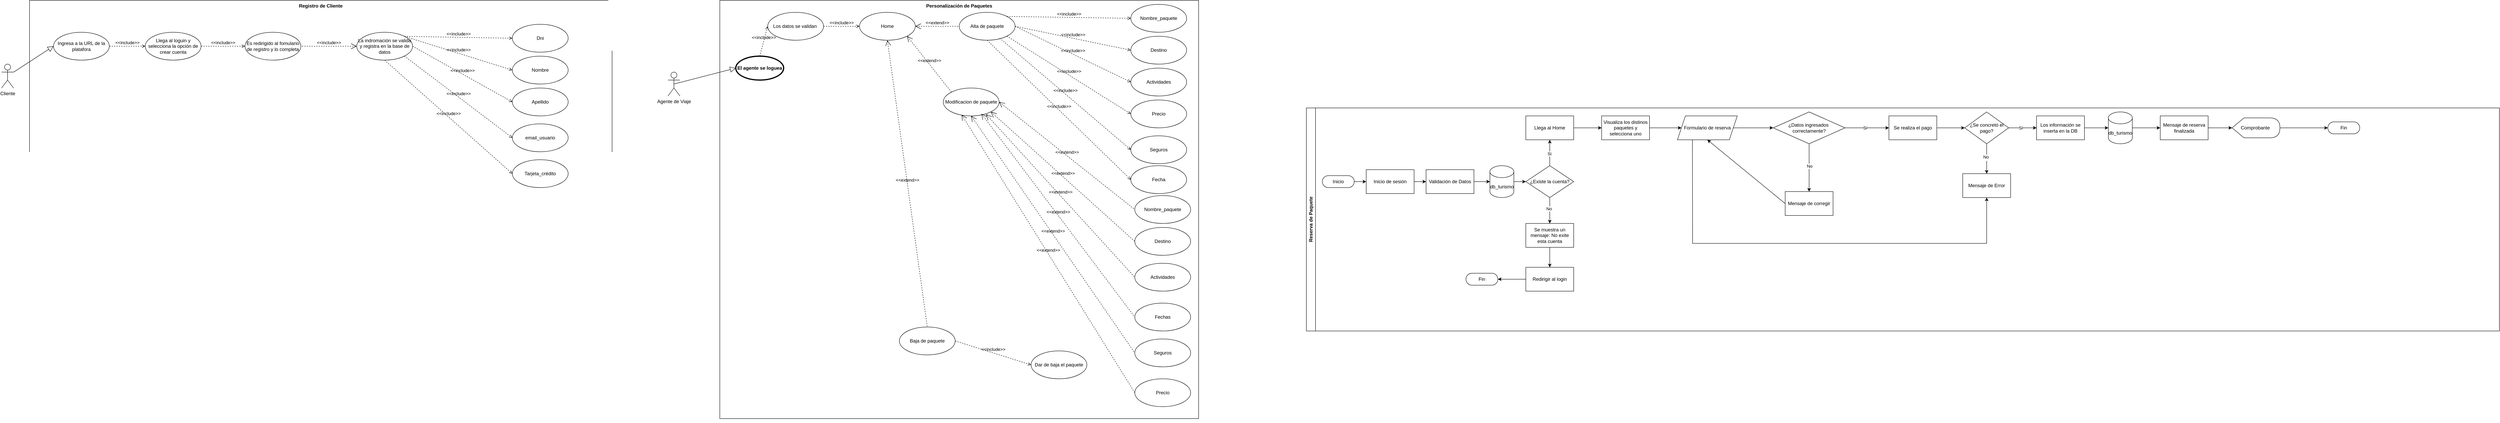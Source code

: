 <mxfile version="26.2.2">
  <diagram name="Página-1" id="WkjWjSKJbtbb4Ps5XNvg">
    <mxGraphModel dx="4812" dy="868" grid="1" gridSize="10" guides="1" tooltips="1" connect="1" arrows="0" fold="1" page="1" pageScale="1" pageWidth="1200" pageHeight="1600" math="0" shadow="0">
      <root>
        <mxCell id="0" />
        <mxCell id="1" parent="0" />
        <mxCell id="84SBldf3L0Nq73aFuurJ-61" value="" style="group;movable=1;resizable=1;rotatable=1;deletable=1;editable=1;locked=0;connectable=1;" parent="1" vertex="1" connectable="0">
          <mxGeometry x="-3590" y="20" width="1530" height="1060" as="geometry" />
        </mxCell>
        <mxCell id="84SBldf3L0Nq73aFuurJ-1" value="Cliente" style="shape=umlActor;html=1;verticalLabelPosition=bottom;verticalAlign=top;align=center;" parent="84SBldf3L0Nq73aFuurJ-61" vertex="1">
          <mxGeometry y="160" width="30" height="60" as="geometry" />
        </mxCell>
        <mxCell id="84SBldf3L0Nq73aFuurJ-6" value="Registro de Cliente" style="shape=rect;html=1;verticalAlign=top;fontStyle=1;whiteSpace=wrap;align=center;movable=0;resizable=0;rotatable=0;deletable=0;editable=0;locked=1;connectable=0;" parent="84SBldf3L0Nq73aFuurJ-61" vertex="1">
          <mxGeometry x="70" width="1460" height="650" as="geometry" />
        </mxCell>
        <mxCell id="84SBldf3L0Nq73aFuurJ-8" value="" style="edgeStyle=none;html=1;endArrow=block;endFill=0;endSize=12;verticalAlign=bottom;rounded=0;entryX=0;entryY=0.5;entryDx=0;entryDy=0;" parent="84SBldf3L0Nq73aFuurJ-61" source="84SBldf3L0Nq73aFuurJ-1" target="84SBldf3L0Nq73aFuurJ-10" edge="1">
          <mxGeometry width="160" relative="1" as="geometry">
            <mxPoint x="310" y="300" as="sourcePoint" />
            <mxPoint x="320.0" y="160" as="targetPoint" />
          </mxGeometry>
        </mxCell>
        <mxCell id="84SBldf3L0Nq73aFuurJ-9" value="Llega al loguin y selecciona la opción de crear cuenta" style="ellipse;whiteSpace=wrap;html=1;" parent="84SBldf3L0Nq73aFuurJ-61" vertex="1">
          <mxGeometry x="360" y="80" width="140" height="70" as="geometry" />
        </mxCell>
        <mxCell id="84SBldf3L0Nq73aFuurJ-10" value="Ingresa a la URL de la platafora" style="ellipse;whiteSpace=wrap;html=1;" parent="84SBldf3L0Nq73aFuurJ-61" vertex="1">
          <mxGeometry x="130" y="80" width="140" height="70" as="geometry" />
        </mxCell>
        <mxCell id="84SBldf3L0Nq73aFuurJ-11" value="&amp;lt;&amp;lt;include&amp;gt;&amp;gt;" style="edgeStyle=none;html=1;endArrow=open;verticalAlign=bottom;dashed=1;labelBackgroundColor=none;rounded=0;exitX=1;exitY=0.5;exitDx=0;exitDy=0;entryX=0;entryY=0.5;entryDx=0;entryDy=0;" parent="84SBldf3L0Nq73aFuurJ-61" source="84SBldf3L0Nq73aFuurJ-10" target="84SBldf3L0Nq73aFuurJ-9" edge="1">
          <mxGeometry width="160" relative="1" as="geometry">
            <mxPoint x="440" y="420" as="sourcePoint" />
            <mxPoint x="590" y="150" as="targetPoint" />
          </mxGeometry>
        </mxCell>
        <mxCell id="84SBldf3L0Nq73aFuurJ-12" value="Es redirigido al fomulario de registro y lo completa" style="ellipse;whiteSpace=wrap;html=1;" parent="84SBldf3L0Nq73aFuurJ-61" vertex="1">
          <mxGeometry x="610" y="80" width="140" height="70" as="geometry" />
        </mxCell>
        <mxCell id="84SBldf3L0Nq73aFuurJ-13" value="&amp;lt;&amp;lt;include&amp;gt;&amp;gt;" style="edgeStyle=none;html=1;endArrow=open;verticalAlign=bottom;dashed=1;labelBackgroundColor=none;rounded=0;exitX=1;exitY=0.5;exitDx=0;exitDy=0;entryX=0;entryY=0.5;entryDx=0;entryDy=0;" parent="84SBldf3L0Nq73aFuurJ-61" source="84SBldf3L0Nq73aFuurJ-9" target="84SBldf3L0Nq73aFuurJ-12" edge="1">
          <mxGeometry width="160" relative="1" as="geometry">
            <mxPoint x="440" y="420" as="sourcePoint" />
            <mxPoint x="600" y="420" as="targetPoint" />
          </mxGeometry>
        </mxCell>
        <mxCell id="84SBldf3L0Nq73aFuurJ-14" value="La indromación se valida y registra en la base de datos" style="ellipse;whiteSpace=wrap;html=1;" parent="84SBldf3L0Nq73aFuurJ-61" vertex="1">
          <mxGeometry x="890" y="80" width="140" height="70" as="geometry" />
        </mxCell>
        <mxCell id="84SBldf3L0Nq73aFuurJ-17" value="&amp;lt;&amp;lt;include&amp;gt;&amp;gt;" style="edgeStyle=none;html=1;startArrow=open;endArrow=none;startSize=12;verticalAlign=bottom;dashed=1;labelBackgroundColor=none;rounded=0;exitX=0;exitY=0.5;exitDx=0;exitDy=0;entryX=1;entryY=0.5;entryDx=0;entryDy=0;" parent="84SBldf3L0Nq73aFuurJ-61" source="84SBldf3L0Nq73aFuurJ-14" target="84SBldf3L0Nq73aFuurJ-12" edge="1">
          <mxGeometry width="160" relative="1" as="geometry">
            <mxPoint x="440" y="420" as="sourcePoint" />
            <mxPoint x="600" y="420" as="targetPoint" />
          </mxGeometry>
        </mxCell>
        <mxCell id="84SBldf3L0Nq73aFuurJ-20" value="Nombre" style="ellipse;whiteSpace=wrap;html=1;" parent="84SBldf3L0Nq73aFuurJ-61" vertex="1">
          <mxGeometry x="1280" y="140" width="140" height="70" as="geometry" />
        </mxCell>
        <mxCell id="84SBldf3L0Nq73aFuurJ-21" value="Apellido" style="ellipse;whiteSpace=wrap;html=1;" parent="84SBldf3L0Nq73aFuurJ-61" vertex="1">
          <mxGeometry x="1280" y="220" width="140" height="70" as="geometry" />
        </mxCell>
        <mxCell id="84SBldf3L0Nq73aFuurJ-22" value="&amp;lt;&amp;lt;include&amp;gt;&amp;gt;" style="edgeStyle=none;html=1;endArrow=open;verticalAlign=bottom;dashed=1;labelBackgroundColor=none;rounded=0;exitX=1;exitY=0;exitDx=0;exitDy=0;entryX=0;entryY=0.5;entryDx=0;entryDy=0;" parent="84SBldf3L0Nq73aFuurJ-61" source="84SBldf3L0Nq73aFuurJ-14" target="84SBldf3L0Nq73aFuurJ-20" edge="1">
          <mxGeometry width="160" relative="1" as="geometry">
            <mxPoint x="670" y="340" as="sourcePoint" />
            <mxPoint x="830" y="340" as="targetPoint" />
          </mxGeometry>
        </mxCell>
        <mxCell id="84SBldf3L0Nq73aFuurJ-23" value="&amp;lt;&amp;lt;include&amp;gt;&amp;gt;" style="edgeStyle=none;html=1;endArrow=open;verticalAlign=bottom;dashed=1;labelBackgroundColor=none;rounded=0;exitX=1;exitY=0.5;exitDx=0;exitDy=0;entryX=0;entryY=0.5;entryDx=0;entryDy=0;" parent="84SBldf3L0Nq73aFuurJ-61" source="84SBldf3L0Nq73aFuurJ-14" target="84SBldf3L0Nq73aFuurJ-21" edge="1">
          <mxGeometry width="160" relative="1" as="geometry">
            <mxPoint x="870" y="180" as="sourcePoint" />
            <mxPoint x="1000" y="160" as="targetPoint" />
          </mxGeometry>
        </mxCell>
        <mxCell id="84SBldf3L0Nq73aFuurJ-24" value="email_usuario" style="ellipse;whiteSpace=wrap;html=1;" parent="84SBldf3L0Nq73aFuurJ-61" vertex="1">
          <mxGeometry x="1280" y="310" width="140" height="70" as="geometry" />
        </mxCell>
        <mxCell id="84SBldf3L0Nq73aFuurJ-25" value="Tarjeta_crédito" style="ellipse;whiteSpace=wrap;html=1;" parent="84SBldf3L0Nq73aFuurJ-61" vertex="1">
          <mxGeometry x="1280" y="400" width="140" height="70" as="geometry" />
        </mxCell>
        <mxCell id="84SBldf3L0Nq73aFuurJ-27" value="&amp;lt;&amp;lt;include&amp;gt;&amp;gt;" style="edgeStyle=none;html=1;endArrow=open;verticalAlign=bottom;dashed=1;labelBackgroundColor=none;rounded=0;exitX=1;exitY=1;exitDx=0;exitDy=0;entryX=0;entryY=0.5;entryDx=0;entryDy=0;" parent="84SBldf3L0Nq73aFuurJ-61" source="84SBldf3L0Nq73aFuurJ-14" target="84SBldf3L0Nq73aFuurJ-24" edge="1">
          <mxGeometry width="160" relative="1" as="geometry">
            <mxPoint x="790" y="250" as="sourcePoint" />
            <mxPoint x="950" y="250" as="targetPoint" />
          </mxGeometry>
        </mxCell>
        <mxCell id="84SBldf3L0Nq73aFuurJ-28" value="&amp;lt;&amp;lt;include&amp;gt;&amp;gt;" style="edgeStyle=none;html=1;endArrow=open;verticalAlign=bottom;dashed=1;labelBackgroundColor=none;rounded=0;exitX=0.5;exitY=1;exitDx=0;exitDy=0;entryX=0;entryY=0.5;entryDx=0;entryDy=0;" parent="84SBldf3L0Nq73aFuurJ-61" source="84SBldf3L0Nq73aFuurJ-14" target="84SBldf3L0Nq73aFuurJ-25" edge="1">
          <mxGeometry width="160" relative="1" as="geometry">
            <mxPoint x="810" y="340" as="sourcePoint" />
            <mxPoint x="970" y="340" as="targetPoint" />
          </mxGeometry>
        </mxCell>
        <mxCell id="6RWRck2BpLGNlGxX22dL-2" value="Dni" style="ellipse;whiteSpace=wrap;html=1;" parent="84SBldf3L0Nq73aFuurJ-61" vertex="1">
          <mxGeometry x="1280" y="60" width="140" height="70" as="geometry" />
        </mxCell>
        <mxCell id="6RWRck2BpLGNlGxX22dL-3" value="&amp;lt;&amp;lt;include&amp;gt;&amp;gt;" style="edgeStyle=none;html=1;endArrow=open;verticalAlign=bottom;dashed=1;labelBackgroundColor=none;rounded=0;exitX=1;exitY=0;exitDx=0;exitDy=0;entryX=0;entryY=0.5;entryDx=0;entryDy=0;" parent="84SBldf3L0Nq73aFuurJ-61" source="84SBldf3L0Nq73aFuurJ-14" target="6RWRck2BpLGNlGxX22dL-2" edge="1">
          <mxGeometry width="160" relative="1" as="geometry">
            <mxPoint x="970" y="290" as="sourcePoint" />
            <mxPoint x="960" y="570" as="targetPoint" />
          </mxGeometry>
        </mxCell>
        <mxCell id="84SBldf3L0Nq73aFuurJ-62" value="Personalización de Paquetes" style="shape=rect;html=1;verticalAlign=top;fontStyle=1;whiteSpace=wrap;align=center;movable=1;resizable=1;rotatable=1;deletable=1;editable=1;locked=0;connectable=1;" parent="1" vertex="1">
          <mxGeometry x="-1790" y="20" width="1200" height="1050" as="geometry" />
        </mxCell>
        <mxCell id="84SBldf3L0Nq73aFuurJ-63" value="Agente de Viaje" style="shape=umlActor;html=1;verticalLabelPosition=bottom;verticalAlign=top;align=center;" parent="1" vertex="1">
          <mxGeometry x="-1920" y="200" width="30" height="60" as="geometry" />
        </mxCell>
        <mxCell id="84SBldf3L0Nq73aFuurJ-64" value="El agente se loguea" style="shape=ellipse;html=1;strokeWidth=3;fontStyle=1;whiteSpace=wrap;align=center;perimeter=ellipsePerimeter;" parent="1" vertex="1">
          <mxGeometry x="-1750" y="160" width="120" height="60" as="geometry" />
        </mxCell>
        <mxCell id="84SBldf3L0Nq73aFuurJ-65" value="Los datos se validan&amp;nbsp;" style="ellipse;whiteSpace=wrap;html=1;" parent="1" vertex="1">
          <mxGeometry x="-1670" y="50" width="140" height="70" as="geometry" />
        </mxCell>
        <mxCell id="84SBldf3L0Nq73aFuurJ-66" value="Home" style="ellipse;whiteSpace=wrap;html=1;" parent="1" vertex="1">
          <mxGeometry x="-1440" y="50" width="140" height="70" as="geometry" />
        </mxCell>
        <mxCell id="TAr6ZtxgcT_4hIJlz5Ly-2" value="" style="edgeStyle=none;html=1;endArrow=block;endFill=0;endSize=12;verticalAlign=bottom;rounded=0;exitX=0.5;exitY=0.5;exitDx=0;exitDy=0;exitPerimeter=0;entryX=0;entryY=0.5;entryDx=0;entryDy=0;" parent="1" source="84SBldf3L0Nq73aFuurJ-63" target="84SBldf3L0Nq73aFuurJ-64" edge="1">
          <mxGeometry width="160" relative="1" as="geometry">
            <mxPoint x="-1830" y="250" as="sourcePoint" />
            <mxPoint x="-1850" y="170" as="targetPoint" />
          </mxGeometry>
        </mxCell>
        <mxCell id="TAr6ZtxgcT_4hIJlz5Ly-3" value="&amp;lt;&amp;lt;include&amp;gt;&amp;gt;" style="html=1;verticalAlign=bottom;labelBackgroundColor=none;endArrow=open;endFill=0;dashed=1;rounded=0;exitX=0.5;exitY=0;exitDx=0;exitDy=0;entryX=0;entryY=0.5;entryDx=0;entryDy=0;" parent="1" source="84SBldf3L0Nq73aFuurJ-64" target="84SBldf3L0Nq73aFuurJ-65" edge="1">
          <mxGeometry width="160" relative="1" as="geometry">
            <mxPoint x="-1430" y="380" as="sourcePoint" />
            <mxPoint x="-1270" y="380" as="targetPoint" />
          </mxGeometry>
        </mxCell>
        <mxCell id="TAr6ZtxgcT_4hIJlz5Ly-4" value="&amp;lt;&amp;lt;include&amp;gt;&amp;gt;" style="html=1;verticalAlign=bottom;labelBackgroundColor=none;endArrow=open;endFill=0;dashed=1;rounded=0;exitX=1;exitY=0.5;exitDx=0;exitDy=0;entryX=0;entryY=0.5;entryDx=0;entryDy=0;" parent="1" source="84SBldf3L0Nq73aFuurJ-65" target="84SBldf3L0Nq73aFuurJ-66" edge="1">
          <mxGeometry width="160" relative="1" as="geometry">
            <mxPoint x="-1530" y="400" as="sourcePoint" />
            <mxPoint x="-1370" y="400" as="targetPoint" />
          </mxGeometry>
        </mxCell>
        <mxCell id="6RWRck2BpLGNlGxX22dL-17" value="Alta de paquete" style="ellipse;whiteSpace=wrap;html=1;" parent="1" vertex="1">
          <mxGeometry x="-1190" y="50" width="140" height="70" as="geometry" />
        </mxCell>
        <mxCell id="6RWRck2BpLGNlGxX22dL-18" value="Baja de paquete" style="ellipse;whiteSpace=wrap;html=1;" parent="1" vertex="1">
          <mxGeometry x="-1340" y="840" width="140" height="70" as="geometry" />
        </mxCell>
        <mxCell id="6RWRck2BpLGNlGxX22dL-19" value="Modificacion de paquete" style="ellipse;whiteSpace=wrap;html=1;" parent="1" vertex="1">
          <mxGeometry x="-1230" y="240" width="140" height="70" as="geometry" />
        </mxCell>
        <mxCell id="6RWRck2BpLGNlGxX22dL-20" value="&amp;lt;&amp;lt;extend&amp;gt;&amp;gt;" style="edgeStyle=none;html=1;startArrow=open;endArrow=none;startSize=12;verticalAlign=bottom;dashed=1;labelBackgroundColor=none;rounded=0;exitX=1;exitY=0.5;exitDx=0;exitDy=0;entryX=0;entryY=0.5;entryDx=0;entryDy=0;" parent="1" source="84SBldf3L0Nq73aFuurJ-66" target="6RWRck2BpLGNlGxX22dL-17" edge="1">
          <mxGeometry width="160" relative="1" as="geometry">
            <mxPoint x="-1400" y="545" as="sourcePoint" />
            <mxPoint x="-1320" y="460" as="targetPoint" />
          </mxGeometry>
        </mxCell>
        <mxCell id="6RWRck2BpLGNlGxX22dL-21" value="&amp;lt;&amp;lt;extend&amp;gt;&amp;gt;" style="edgeStyle=none;html=1;startArrow=open;endArrow=none;startSize=12;verticalAlign=bottom;dashed=1;labelBackgroundColor=none;rounded=0;entryX=0.5;entryY=0;entryDx=0;entryDy=0;exitX=0.5;exitY=1;exitDx=0;exitDy=0;" parent="1" source="84SBldf3L0Nq73aFuurJ-66" target="6RWRck2BpLGNlGxX22dL-18" edge="1">
          <mxGeometry width="160" relative="1" as="geometry">
            <mxPoint x="-1470" y="580" as="sourcePoint" />
            <mxPoint x="-1400" y="880" as="targetPoint" />
          </mxGeometry>
        </mxCell>
        <mxCell id="6RWRck2BpLGNlGxX22dL-22" value="Nombre_paquete" style="ellipse;whiteSpace=wrap;html=1;" parent="1" vertex="1">
          <mxGeometry x="-760" y="30" width="140" height="70" as="geometry" />
        </mxCell>
        <mxCell id="6RWRck2BpLGNlGxX22dL-23" value="Destino" style="ellipse;whiteSpace=wrap;html=1;" parent="1" vertex="1">
          <mxGeometry x="-760" y="110" width="140" height="70" as="geometry" />
        </mxCell>
        <mxCell id="6RWRck2BpLGNlGxX22dL-24" value="&amp;lt;&amp;lt;include&amp;gt;&amp;gt;" style="edgeStyle=none;html=1;endArrow=open;verticalAlign=bottom;dashed=1;labelBackgroundColor=none;rounded=0;exitX=1;exitY=0;exitDx=0;exitDy=0;entryX=0;entryY=0.5;entryDx=0;entryDy=0;" parent="1" source="6RWRck2BpLGNlGxX22dL-17" target="6RWRck2BpLGNlGxX22dL-22" edge="1">
          <mxGeometry width="160" relative="1" as="geometry">
            <mxPoint x="-1370" y="770" as="sourcePoint" />
            <mxPoint x="-1210" y="770" as="targetPoint" />
          </mxGeometry>
        </mxCell>
        <mxCell id="6RWRck2BpLGNlGxX22dL-25" value="&amp;lt;&amp;lt;include&amp;gt;&amp;gt;" style="edgeStyle=none;html=1;endArrow=open;verticalAlign=bottom;dashed=1;labelBackgroundColor=none;rounded=0;exitX=1;exitY=0.5;exitDx=0;exitDy=0;entryX=0;entryY=0.5;entryDx=0;entryDy=0;" parent="1" source="6RWRck2BpLGNlGxX22dL-17" target="6RWRck2BpLGNlGxX22dL-23" edge="1">
          <mxGeometry width="160" relative="1" as="geometry">
            <mxPoint x="-1170" y="610" as="sourcePoint" />
            <mxPoint x="-1040" y="590" as="targetPoint" />
          </mxGeometry>
        </mxCell>
        <mxCell id="6RWRck2BpLGNlGxX22dL-26" value="Actividades" style="ellipse;whiteSpace=wrap;html=1;" parent="1" vertex="1">
          <mxGeometry x="-760" y="190" width="140" height="70" as="geometry" />
        </mxCell>
        <mxCell id="6RWRck2BpLGNlGxX22dL-27" value="Seguros" style="ellipse;whiteSpace=wrap;html=1;" parent="1" vertex="1">
          <mxGeometry x="-760" y="360" width="140" height="70" as="geometry" />
        </mxCell>
        <mxCell id="6RWRck2BpLGNlGxX22dL-28" value="&amp;lt;&amp;lt;include&amp;gt;&amp;gt;" style="edgeStyle=none;html=1;endArrow=open;verticalAlign=bottom;dashed=1;labelBackgroundColor=none;rounded=0;entryX=0;entryY=0.5;entryDx=0;entryDy=0;exitX=1;exitY=0.5;exitDx=0;exitDy=0;" parent="1" source="6RWRck2BpLGNlGxX22dL-17" target="6RWRck2BpLGNlGxX22dL-26" edge="1">
          <mxGeometry width="160" relative="1" as="geometry">
            <mxPoint x="-1170" y="560" as="sourcePoint" />
            <mxPoint x="-1090" y="680" as="targetPoint" />
          </mxGeometry>
        </mxCell>
        <mxCell id="6RWRck2BpLGNlGxX22dL-29" value="&amp;lt;&amp;lt;include&amp;gt;&amp;gt;" style="edgeStyle=none;html=1;endArrow=open;verticalAlign=bottom;dashed=1;labelBackgroundColor=none;rounded=0;exitX=0.724;exitY=0.924;exitDx=0;exitDy=0;entryX=0;entryY=0.5;entryDx=0;entryDy=0;exitPerimeter=0;" parent="1" source="6RWRck2BpLGNlGxX22dL-17" target="6RWRck2BpLGNlGxX22dL-27" edge="1">
          <mxGeometry width="160" relative="1" as="geometry">
            <mxPoint x="-1230" y="770" as="sourcePoint" />
            <mxPoint x="-1070" y="770" as="targetPoint" />
          </mxGeometry>
        </mxCell>
        <mxCell id="6RWRck2BpLGNlGxX22dL-30" value="Nombre_paquete" style="ellipse;whiteSpace=wrap;html=1;" parent="1" vertex="1">
          <mxGeometry x="-750" y="510" width="140" height="70" as="geometry" />
        </mxCell>
        <mxCell id="6RWRck2BpLGNlGxX22dL-31" value="Destino" style="ellipse;whiteSpace=wrap;html=1;" parent="1" vertex="1">
          <mxGeometry x="-750" y="590" width="140" height="70" as="geometry" />
        </mxCell>
        <mxCell id="6RWRck2BpLGNlGxX22dL-32" value="Actividades" style="ellipse;whiteSpace=wrap;html=1;" parent="1" vertex="1">
          <mxGeometry x="-750" y="680" width="140" height="70" as="geometry" />
        </mxCell>
        <mxCell id="6RWRck2BpLGNlGxX22dL-33" value="Seguros" style="ellipse;whiteSpace=wrap;html=1;" parent="1" vertex="1">
          <mxGeometry x="-750" y="870" width="140" height="70" as="geometry" />
        </mxCell>
        <mxCell id="6RWRck2BpLGNlGxX22dL-34" value="Dar de baja el paquete" style="ellipse;whiteSpace=wrap;html=1;" parent="1" vertex="1">
          <mxGeometry x="-1010" y="900" width="140" height="70" as="geometry" />
        </mxCell>
        <mxCell id="6RWRck2BpLGNlGxX22dL-35" value="&amp;lt;&amp;lt;include&amp;gt;&amp;gt;" style="edgeStyle=none;html=1;endArrow=open;verticalAlign=bottom;dashed=1;labelBackgroundColor=none;rounded=0;entryX=0;entryY=0.5;entryDx=0;entryDy=0;exitX=1;exitY=0.5;exitDx=0;exitDy=0;" parent="1" source="6RWRck2BpLGNlGxX22dL-18" target="6RWRck2BpLGNlGxX22dL-34" edge="1">
          <mxGeometry width="160" relative="1" as="geometry">
            <mxPoint x="-590" y="1320" as="sourcePoint" />
            <mxPoint x="-570" y="1090" as="targetPoint" />
          </mxGeometry>
        </mxCell>
        <mxCell id="6RWRck2BpLGNlGxX22dL-36" value="&amp;lt;&amp;lt;extend&amp;gt;&amp;gt;" style="edgeStyle=none;html=1;startArrow=open;endArrow=none;startSize=12;verticalAlign=bottom;dashed=1;labelBackgroundColor=none;rounded=0;exitX=1;exitY=1;exitDx=0;exitDy=0;entryX=0;entryY=0;entryDx=0;entryDy=0;" parent="1" source="84SBldf3L0Nq73aFuurJ-66" target="6RWRck2BpLGNlGxX22dL-19" edge="1">
          <mxGeometry width="160" relative="1" as="geometry">
            <mxPoint x="-1419.698" y="569.34" as="sourcePoint" />
            <mxPoint x="-1180" y="1170" as="targetPoint" />
          </mxGeometry>
        </mxCell>
        <mxCell id="6RWRck2BpLGNlGxX22dL-37" value="&amp;lt;&amp;lt;extend&amp;gt;&amp;gt;" style="edgeStyle=none;html=1;startArrow=open;endArrow=none;startSize=12;verticalAlign=bottom;dashed=1;labelBackgroundColor=none;rounded=0;exitX=1;exitY=0.5;exitDx=0;exitDy=0;entryX=0;entryY=0.5;entryDx=0;entryDy=0;" parent="1" source="6RWRck2BpLGNlGxX22dL-19" target="6RWRck2BpLGNlGxX22dL-30" edge="1">
          <mxGeometry width="160" relative="1" as="geometry">
            <mxPoint x="-950" y="970" as="sourcePoint" />
            <mxPoint x="-790" y="970" as="targetPoint" />
          </mxGeometry>
        </mxCell>
        <mxCell id="6RWRck2BpLGNlGxX22dL-38" value="&amp;lt;&amp;lt;extend&amp;gt;&amp;gt;" style="edgeStyle=none;html=1;startArrow=open;endArrow=none;startSize=12;verticalAlign=bottom;dashed=1;labelBackgroundColor=none;rounded=0;exitX=1;exitY=1;exitDx=0;exitDy=0;entryX=0;entryY=0.5;entryDx=0;entryDy=0;" parent="1" source="6RWRck2BpLGNlGxX22dL-19" target="6RWRck2BpLGNlGxX22dL-31" edge="1">
          <mxGeometry width="160" relative="1" as="geometry">
            <mxPoint x="-950" y="1070" as="sourcePoint" />
            <mxPoint x="-790" y="1070" as="targetPoint" />
          </mxGeometry>
        </mxCell>
        <mxCell id="6RWRck2BpLGNlGxX22dL-39" value="&amp;lt;&amp;lt;extend&amp;gt;&amp;gt;" style="edgeStyle=none;html=1;startArrow=open;endArrow=none;startSize=12;verticalAlign=bottom;dashed=1;labelBackgroundColor=none;rounded=0;exitX=0.767;exitY=0.941;exitDx=0;exitDy=0;entryX=0;entryY=0.5;entryDx=0;entryDy=0;exitPerimeter=0;" parent="1" source="6RWRck2BpLGNlGxX22dL-19" target="6RWRck2BpLGNlGxX22dL-32" edge="1">
          <mxGeometry width="160" relative="1" as="geometry">
            <mxPoint x="-950" y="1180" as="sourcePoint" />
            <mxPoint x="-790" y="1180" as="targetPoint" />
          </mxGeometry>
        </mxCell>
        <mxCell id="6RWRck2BpLGNlGxX22dL-40" value="&amp;lt;&amp;lt;extend&amp;gt;&amp;gt;" style="edgeStyle=none;html=1;startArrow=open;endArrow=none;startSize=12;verticalAlign=bottom;dashed=1;labelBackgroundColor=none;rounded=0;exitX=0.5;exitY=1;exitDx=0;exitDy=0;entryX=0;entryY=0.5;entryDx=0;entryDy=0;" parent="1" source="6RWRck2BpLGNlGxX22dL-19" target="6RWRck2BpLGNlGxX22dL-33" edge="1">
          <mxGeometry width="160" relative="1" as="geometry">
            <mxPoint x="-930" y="1290" as="sourcePoint" />
            <mxPoint x="-770" y="1290" as="targetPoint" />
          </mxGeometry>
        </mxCell>
        <mxCell id="6RWRck2BpLGNlGxX22dL-41" value="Precio" style="ellipse;whiteSpace=wrap;html=1;" parent="1" vertex="1">
          <mxGeometry x="-760" y="270" width="140" height="70" as="geometry" />
        </mxCell>
        <mxCell id="6RWRck2BpLGNlGxX22dL-42" value="&amp;lt;&amp;lt;include&amp;gt;&amp;gt;" style="edgeStyle=none;html=1;endArrow=open;verticalAlign=bottom;dashed=1;labelBackgroundColor=none;rounded=0;exitX=1;exitY=1;exitDx=0;exitDy=0;entryX=0;entryY=0.5;entryDx=0;entryDy=0;" parent="1" source="6RWRck2BpLGNlGxX22dL-17" target="6RWRck2BpLGNlGxX22dL-41" edge="1">
          <mxGeometry width="160" relative="1" as="geometry">
            <mxPoint x="-1280" y="480" as="sourcePoint" />
            <mxPoint x="-790" y="705" as="targetPoint" />
          </mxGeometry>
        </mxCell>
        <mxCell id="6RWRck2BpLGNlGxX22dL-43" value="Fechas" style="ellipse;whiteSpace=wrap;html=1;" parent="1" vertex="1">
          <mxGeometry x="-750" y="780" width="140" height="70" as="geometry" />
        </mxCell>
        <mxCell id="6RWRck2BpLGNlGxX22dL-44" value="&amp;lt;&amp;lt;extend&amp;gt;&amp;gt;" style="edgeStyle=none;html=1;startArrow=open;endArrow=none;startSize=12;verticalAlign=bottom;dashed=1;labelBackgroundColor=none;rounded=0;exitX=0.684;exitY=0.922;exitDx=0;exitDy=0;entryX=0;entryY=0.5;entryDx=0;entryDy=0;exitPerimeter=0;" parent="1" source="6RWRck2BpLGNlGxX22dL-19" target="6RWRck2BpLGNlGxX22dL-43" edge="1">
          <mxGeometry width="160" relative="1" as="geometry">
            <mxPoint x="-1210" y="725" as="sourcePoint" />
            <mxPoint x="-730" y="1275" as="targetPoint" />
          </mxGeometry>
        </mxCell>
        <mxCell id="6RWRck2BpLGNlGxX22dL-48" value="&amp;lt;&amp;lt;extend&amp;gt;&amp;gt;" style="edgeStyle=none;html=1;startArrow=open;endArrow=none;startSize=12;verticalAlign=bottom;dashed=1;labelBackgroundColor=none;rounded=0;exitX=0.329;exitY=0.957;exitDx=0;exitDy=0;entryX=0;entryY=0.5;entryDx=0;entryDy=0;exitPerimeter=0;" parent="1" source="6RWRck2BpLGNlGxX22dL-19" target="6RWRck2BpLGNlGxX22dL-49" edge="1">
          <mxGeometry width="160" relative="1" as="geometry">
            <mxPoint x="-1194" y="742.5" as="sourcePoint" />
            <mxPoint x="-750" y="915" as="targetPoint" />
          </mxGeometry>
        </mxCell>
        <mxCell id="6RWRck2BpLGNlGxX22dL-49" value="Precio" style="ellipse;whiteSpace=wrap;html=1;" parent="1" vertex="1">
          <mxGeometry x="-750" y="970" width="140" height="70" as="geometry" />
        </mxCell>
        <mxCell id="6RWRck2BpLGNlGxX22dL-50" value="Fecha" style="ellipse;whiteSpace=wrap;html=1;" parent="1" vertex="1">
          <mxGeometry x="-760" y="435" width="140" height="70" as="geometry" />
        </mxCell>
        <mxCell id="6RWRck2BpLGNlGxX22dL-51" value="&amp;lt;&amp;lt;include&amp;gt;&amp;gt;" style="edgeStyle=none;html=1;endArrow=open;verticalAlign=bottom;dashed=1;labelBackgroundColor=none;rounded=0;exitX=0.5;exitY=1;exitDx=0;exitDy=0;entryX=0;entryY=0.5;entryDx=0;entryDy=0;" parent="1" source="6RWRck2BpLGNlGxX22dL-17" target="6RWRck2BpLGNlGxX22dL-50" edge="1">
          <mxGeometry width="160" relative="1" as="geometry">
            <mxPoint x="-1089" y="190" as="sourcePoint" />
            <mxPoint x="-1070" y="845" as="targetPoint" />
          </mxGeometry>
        </mxCell>
        <mxCell id="FQ3r8S1AMR5Of3g6wB5S-2" value="Reserva de Paquete" style="swimlane;horizontal=0;whiteSpace=wrap;html=1;movable=1;resizable=1;rotatable=1;deletable=1;editable=1;locked=0;connectable=1;container=0;" vertex="1" parent="1">
          <mxGeometry x="-320" y="290" width="2990" height="560" as="geometry" />
        </mxCell>
        <mxCell id="FQ3r8S1AMR5Of3g6wB5S-6" value="Inicio de sesión" style="whiteSpace=wrap;html=1;dashed=0;container=0;" vertex="1" parent="FQ3r8S1AMR5Of3g6wB5S-2">
          <mxGeometry x="150" y="155" width="120" height="60" as="geometry" />
        </mxCell>
        <mxCell id="FQ3r8S1AMR5Of3g6wB5S-10" value="Validación de Datos" style="whiteSpace=wrap;html=1;dashed=0;container=0;" vertex="1" parent="FQ3r8S1AMR5Of3g6wB5S-2">
          <mxGeometry x="300" y="155" width="120" height="60" as="geometry" />
        </mxCell>
        <mxCell id="FQ3r8S1AMR5Of3g6wB5S-5" value="" style="edgeStyle=orthogonalEdgeStyle;rounded=0;orthogonalLoop=1;jettySize=auto;html=1;" edge="1" parent="FQ3r8S1AMR5Of3g6wB5S-2" source="FQ3r8S1AMR5Of3g6wB5S-6" target="FQ3r8S1AMR5Of3g6wB5S-10">
          <mxGeometry relative="1" as="geometry" />
        </mxCell>
        <mxCell id="FQ3r8S1AMR5Of3g6wB5S-8" value="db_turismo" style="shape=cylinder3;whiteSpace=wrap;html=1;boundedLbl=1;backgroundOutline=1;size=15;container=0;" vertex="1" parent="FQ3r8S1AMR5Of3g6wB5S-2">
          <mxGeometry x="460" y="145" width="60" height="80" as="geometry" />
        </mxCell>
        <mxCell id="FQ3r8S1AMR5Of3g6wB5S-9" value="" style="edgeStyle=orthogonalEdgeStyle;rounded=0;orthogonalLoop=1;jettySize=auto;html=1;" edge="1" parent="FQ3r8S1AMR5Of3g6wB5S-2" source="FQ3r8S1AMR5Of3g6wB5S-10" target="FQ3r8S1AMR5Of3g6wB5S-8">
          <mxGeometry relative="1" as="geometry" />
        </mxCell>
        <mxCell id="FQ3r8S1AMR5Of3g6wB5S-15" value="¿Existe la cuenta?" style="rhombus;whiteSpace=wrap;html=1;container=0;" vertex="1" parent="FQ3r8S1AMR5Of3g6wB5S-2">
          <mxGeometry x="550" y="145" width="120" height="80" as="geometry" />
        </mxCell>
        <mxCell id="FQ3r8S1AMR5Of3g6wB5S-7" value="" style="edgeStyle=orthogonalEdgeStyle;rounded=0;orthogonalLoop=1;jettySize=auto;html=1;" edge="1" parent="FQ3r8S1AMR5Of3g6wB5S-2" source="FQ3r8S1AMR5Of3g6wB5S-8" target="FQ3r8S1AMR5Of3g6wB5S-15">
          <mxGeometry relative="1" as="geometry" />
        </mxCell>
        <mxCell id="FQ3r8S1AMR5Of3g6wB5S-17" value="Llega al Home" style="whiteSpace=wrap;html=1;container=0;" vertex="1" parent="FQ3r8S1AMR5Of3g6wB5S-2">
          <mxGeometry x="550" y="20" width="120" height="60" as="geometry" />
        </mxCell>
        <mxCell id="FQ3r8S1AMR5Of3g6wB5S-11" value="" style="edgeStyle=orthogonalEdgeStyle;rounded=0;orthogonalLoop=1;jettySize=auto;html=1;" edge="1" parent="FQ3r8S1AMR5Of3g6wB5S-2" source="FQ3r8S1AMR5Of3g6wB5S-15" target="FQ3r8S1AMR5Of3g6wB5S-17">
          <mxGeometry relative="1" as="geometry" />
        </mxCell>
        <mxCell id="FQ3r8S1AMR5Of3g6wB5S-12" value="Si" style="edgeLabel;html=1;align=center;verticalAlign=middle;resizable=0;points=[];container=0;" vertex="1" connectable="0" parent="FQ3r8S1AMR5Of3g6wB5S-11">
          <mxGeometry x="-0.099" y="1" relative="1" as="geometry">
            <mxPoint y="-1" as="offset" />
          </mxGeometry>
        </mxCell>
        <mxCell id="FQ3r8S1AMR5Of3g6wB5S-38" value="Se muestra un mensaje: No exite esta cuenta" style="whiteSpace=wrap;html=1;container=0;" vertex="1" parent="FQ3r8S1AMR5Of3g6wB5S-2">
          <mxGeometry x="550" y="290" width="120" height="60" as="geometry" />
        </mxCell>
        <mxCell id="FQ3r8S1AMR5Of3g6wB5S-13" value="" style="edgeStyle=orthogonalEdgeStyle;rounded=0;orthogonalLoop=1;jettySize=auto;html=1;" edge="1" parent="FQ3r8S1AMR5Of3g6wB5S-2" source="FQ3r8S1AMR5Of3g6wB5S-15" target="FQ3r8S1AMR5Of3g6wB5S-38">
          <mxGeometry relative="1" as="geometry" />
        </mxCell>
        <mxCell id="FQ3r8S1AMR5Of3g6wB5S-14" value="No" style="edgeLabel;html=1;align=center;verticalAlign=middle;resizable=0;points=[];container=0;" vertex="1" connectable="0" parent="FQ3r8S1AMR5Of3g6wB5S-13">
          <mxGeometry x="-0.145" y="-2" relative="1" as="geometry">
            <mxPoint as="offset" />
          </mxGeometry>
        </mxCell>
        <mxCell id="FQ3r8S1AMR5Of3g6wB5S-40" value="Redirigir al login" style="whiteSpace=wrap;html=1;container=0;" vertex="1" parent="FQ3r8S1AMR5Of3g6wB5S-2">
          <mxGeometry x="550" y="400" width="120" height="60" as="geometry" />
        </mxCell>
        <mxCell id="FQ3r8S1AMR5Of3g6wB5S-37" value="" style="edgeStyle=orthogonalEdgeStyle;rounded=0;orthogonalLoop=1;jettySize=auto;html=1;" edge="1" parent="FQ3r8S1AMR5Of3g6wB5S-2" source="FQ3r8S1AMR5Of3g6wB5S-38" target="FQ3r8S1AMR5Of3g6wB5S-40">
          <mxGeometry relative="1" as="geometry" />
        </mxCell>
        <mxCell id="FQ3r8S1AMR5Of3g6wB5S-41" value="Fin" style="html=1;dashed=0;whiteSpace=wrap;shape=mxgraph.dfd.start;container=0;" vertex="1" parent="FQ3r8S1AMR5Of3g6wB5S-2">
          <mxGeometry x="400" y="415" width="80" height="30" as="geometry" />
        </mxCell>
        <mxCell id="FQ3r8S1AMR5Of3g6wB5S-39" value="" style="edgeStyle=orthogonalEdgeStyle;rounded=0;orthogonalLoop=1;jettySize=auto;html=1;" edge="1" parent="FQ3r8S1AMR5Of3g6wB5S-2" source="FQ3r8S1AMR5Of3g6wB5S-40" target="FQ3r8S1AMR5Of3g6wB5S-41">
          <mxGeometry relative="1" as="geometry" />
        </mxCell>
        <mxCell id="FQ3r8S1AMR5Of3g6wB5S-64" value="Visualiza los distinos paquetes y selecciona uno" style="whiteSpace=wrap;html=1;container=0;" vertex="1" parent="FQ3r8S1AMR5Of3g6wB5S-2">
          <mxGeometry x="740" y="20" width="120" height="60" as="geometry" />
        </mxCell>
        <mxCell id="FQ3r8S1AMR5Of3g6wB5S-65" value="" style="edgeStyle=orthogonalEdgeStyle;rounded=0;orthogonalLoop=1;jettySize=auto;html=1;exitX=1;exitY=0.5;exitDx=0;exitDy=0;entryX=0;entryY=0.5;entryDx=0;entryDy=0;" edge="1" parent="FQ3r8S1AMR5Of3g6wB5S-2" source="FQ3r8S1AMR5Of3g6wB5S-17" target="FQ3r8S1AMR5Of3g6wB5S-64">
          <mxGeometry relative="1" as="geometry">
            <mxPoint x="990" y="340" as="sourcePoint" />
            <mxPoint x="990" y="420" as="targetPoint" />
          </mxGeometry>
        </mxCell>
        <mxCell id="FQ3r8S1AMR5Of3g6wB5S-66" value="" style="edgeStyle=orthogonalEdgeStyle;rounded=0;orthogonalLoop=1;jettySize=auto;html=1;exitX=1;exitY=0.5;exitDx=0;exitDy=0;entryX=0;entryY=0.5;entryDx=0;entryDy=0;" edge="1" parent="FQ3r8S1AMR5Of3g6wB5S-2" source="FQ3r8S1AMR5Of3g6wB5S-64" target="FQ3r8S1AMR5Of3g6wB5S-45">
          <mxGeometry relative="1" as="geometry">
            <mxPoint x="680" y="60" as="sourcePoint" />
            <mxPoint x="920" y="50" as="targetPoint" />
          </mxGeometry>
        </mxCell>
        <mxCell id="FQ3r8S1AMR5Of3g6wB5S-45" value="Formulario de reserva" style="shape=parallelogram;perimeter=parallelogramPerimeter;whiteSpace=wrap;html=1;fixedSize=1;container=0;" vertex="1" parent="FQ3r8S1AMR5Of3g6wB5S-2">
          <mxGeometry x="930" y="20" width="150" height="60" as="geometry" />
        </mxCell>
        <mxCell id="FQ3r8S1AMR5Of3g6wB5S-50" value="¿Datos ingresados&amp;nbsp;&lt;div&gt;correctamente?&lt;/div&gt;" style="rhombus;whiteSpace=wrap;html=1;container=0;" vertex="1" parent="FQ3r8S1AMR5Of3g6wB5S-2">
          <mxGeometry x="1170" y="10" width="180" height="80" as="geometry" />
        </mxCell>
        <mxCell id="FQ3r8S1AMR5Of3g6wB5S-44" value="" style="edgeStyle=orthogonalEdgeStyle;rounded=0;orthogonalLoop=1;jettySize=auto;html=1;" edge="1" parent="FQ3r8S1AMR5Of3g6wB5S-2" source="FQ3r8S1AMR5Of3g6wB5S-45" target="FQ3r8S1AMR5Of3g6wB5S-50">
          <mxGeometry relative="1" as="geometry" />
        </mxCell>
        <mxCell id="FQ3r8S1AMR5Of3g6wB5S-62" value="Mensaje de corregir" style="whiteSpace=wrap;html=1;container=0;" vertex="1" parent="FQ3r8S1AMR5Of3g6wB5S-2">
          <mxGeometry x="1200" y="210" width="120" height="60" as="geometry" />
        </mxCell>
        <mxCell id="FQ3r8S1AMR5Of3g6wB5S-48" value="" style="edgeStyle=orthogonalEdgeStyle;rounded=0;orthogonalLoop=1;jettySize=auto;html=1;" edge="1" parent="FQ3r8S1AMR5Of3g6wB5S-2" source="FQ3r8S1AMR5Of3g6wB5S-50" target="FQ3r8S1AMR5Of3g6wB5S-62">
          <mxGeometry relative="1" as="geometry" />
        </mxCell>
        <mxCell id="FQ3r8S1AMR5Of3g6wB5S-49" value="No" style="edgeLabel;html=1;align=center;verticalAlign=middle;resizable=0;points=[];container=0;" vertex="1" connectable="0" parent="FQ3r8S1AMR5Of3g6wB5S-48">
          <mxGeometry x="-0.078" y="1" relative="1" as="geometry">
            <mxPoint as="offset" />
          </mxGeometry>
        </mxCell>
        <mxCell id="FQ3r8S1AMR5Of3g6wB5S-20" value="" style="edgeStyle=orthogonalEdgeStyle;rounded=0;orthogonalLoop=1;jettySize=auto;html=1;" edge="1" parent="FQ3r8S1AMR5Of3g6wB5S-2" source="FQ3r8S1AMR5Of3g6wB5S-21" target="FQ3r8S1AMR5Of3g6wB5S-23">
          <mxGeometry relative="1" as="geometry" />
        </mxCell>
        <mxCell id="FQ3r8S1AMR5Of3g6wB5S-21" value="Los información se inserta en la DB" style="whiteSpace=wrap;html=1;container=0;" vertex="1" parent="FQ3r8S1AMR5Of3g6wB5S-2">
          <mxGeometry x="1830" y="20" width="120" height="60" as="geometry" />
        </mxCell>
        <mxCell id="FQ3r8S1AMR5Of3g6wB5S-22" value="" style="edgeStyle=orthogonalEdgeStyle;rounded=0;orthogonalLoop=1;jettySize=auto;html=1;" edge="1" parent="FQ3r8S1AMR5Of3g6wB5S-2" source="FQ3r8S1AMR5Of3g6wB5S-23" target="FQ3r8S1AMR5Of3g6wB5S-25">
          <mxGeometry relative="1" as="geometry" />
        </mxCell>
        <mxCell id="FQ3r8S1AMR5Of3g6wB5S-23" value="db_turismo" style="shape=cylinder3;whiteSpace=wrap;html=1;boundedLbl=1;backgroundOutline=1;size=15;container=0;" vertex="1" parent="FQ3r8S1AMR5Of3g6wB5S-2">
          <mxGeometry x="2010" y="10" width="60" height="80" as="geometry" />
        </mxCell>
        <mxCell id="FQ3r8S1AMR5Of3g6wB5S-25" value="Mensaje de reserva finalizada" style="whiteSpace=wrap;html=1;container=0;" vertex="1" parent="FQ3r8S1AMR5Of3g6wB5S-2">
          <mxGeometry x="2140" y="20" width="120" height="60" as="geometry" />
        </mxCell>
        <mxCell id="FQ3r8S1AMR5Of3g6wB5S-28" value="Fin" style="html=1;dashed=0;whiteSpace=wrap;shape=mxgraph.dfd.start;container=0;" vertex="1" parent="FQ3r8S1AMR5Of3g6wB5S-2">
          <mxGeometry x="2560" y="35" width="80" height="30" as="geometry" />
        </mxCell>
        <mxCell id="FQ3r8S1AMR5Of3g6wB5S-51" value="" style="edgeStyle=orthogonalEdgeStyle;rounded=0;orthogonalLoop=1;jettySize=auto;html=1;entryX=0;entryY=0.5;entryDx=0;entryDy=0;" edge="1" parent="FQ3r8S1AMR5Of3g6wB5S-2" source="FQ3r8S1AMR5Of3g6wB5S-52" target="FQ3r8S1AMR5Of3g6wB5S-59">
          <mxGeometry relative="1" as="geometry">
            <mxPoint x="1650" y="50" as="targetPoint" />
          </mxGeometry>
        </mxCell>
        <mxCell id="FQ3r8S1AMR5Of3g6wB5S-52" value="Se realiza el pago" style="whiteSpace=wrap;html=1;container=0;" vertex="1" parent="FQ3r8S1AMR5Of3g6wB5S-2">
          <mxGeometry x="1460" y="20" width="120" height="60" as="geometry" />
        </mxCell>
        <mxCell id="FQ3r8S1AMR5Of3g6wB5S-55" value="" style="edgeStyle=orthogonalEdgeStyle;rounded=0;orthogonalLoop=1;jettySize=auto;html=1;" edge="1" parent="FQ3r8S1AMR5Of3g6wB5S-2" source="FQ3r8S1AMR5Of3g6wB5S-59" target="FQ3r8S1AMR5Of3g6wB5S-21">
          <mxGeometry relative="1" as="geometry" />
        </mxCell>
        <mxCell id="FQ3r8S1AMR5Of3g6wB5S-56" value="Si" style="edgeLabel;html=1;align=center;verticalAlign=middle;resizable=0;points=[];container=0;" vertex="1" connectable="0" parent="FQ3r8S1AMR5Of3g6wB5S-55">
          <mxGeometry x="-0.15" relative="1" as="geometry">
            <mxPoint as="offset" />
          </mxGeometry>
        </mxCell>
        <mxCell id="FQ3r8S1AMR5Of3g6wB5S-57" value="" style="edgeStyle=orthogonalEdgeStyle;rounded=0;orthogonalLoop=1;jettySize=auto;html=1;" edge="1" parent="FQ3r8S1AMR5Of3g6wB5S-2" source="FQ3r8S1AMR5Of3g6wB5S-59" target="FQ3r8S1AMR5Of3g6wB5S-60">
          <mxGeometry relative="1" as="geometry" />
        </mxCell>
        <mxCell id="FQ3r8S1AMR5Of3g6wB5S-58" value="Si" style="edgeLabel;html=1;align=center;verticalAlign=middle;resizable=0;points=[];container=0;" vertex="1" connectable="0" parent="FQ3r8S1AMR5Of3g6wB5S-57">
          <mxGeometry x="-0.052" y="-1" relative="1" as="geometry">
            <mxPoint as="offset" />
          </mxGeometry>
        </mxCell>
        <mxCell id="FQ3r8S1AMR5Of3g6wB5S-72" value="No" style="edgeLabel;html=1;align=center;verticalAlign=middle;resizable=0;points=[];" vertex="1" connectable="0" parent="FQ3r8S1AMR5Of3g6wB5S-57">
          <mxGeometry x="-0.115" y="-2" relative="1" as="geometry">
            <mxPoint as="offset" />
          </mxGeometry>
        </mxCell>
        <mxCell id="FQ3r8S1AMR5Of3g6wB5S-59" value="¿Se concretó el pago&lt;span style=&quot;background-color: transparent; color: light-dark(rgb(0, 0, 0), rgb(255, 255, 255));&quot;&gt;?&lt;/span&gt;" style="rhombus;whiteSpace=wrap;html=1;container=0;" vertex="1" parent="FQ3r8S1AMR5Of3g6wB5S-2">
          <mxGeometry x="1650" y="10" width="110" height="80" as="geometry" />
        </mxCell>
        <mxCell id="FQ3r8S1AMR5Of3g6wB5S-60" value="Mensaje de Error" style="whiteSpace=wrap;html=1;container=0;" vertex="1" parent="FQ3r8S1AMR5Of3g6wB5S-2">
          <mxGeometry x="1645" y="165" width="120" height="60" as="geometry" />
        </mxCell>
        <mxCell id="FQ3r8S1AMR5Of3g6wB5S-46" value="" style="edgeStyle=orthogonalEdgeStyle;rounded=0;orthogonalLoop=1;jettySize=auto;html=1;" edge="1" parent="FQ3r8S1AMR5Of3g6wB5S-2" source="FQ3r8S1AMR5Of3g6wB5S-50" target="FQ3r8S1AMR5Of3g6wB5S-52">
          <mxGeometry relative="1" as="geometry" />
        </mxCell>
        <mxCell id="FQ3r8S1AMR5Of3g6wB5S-47" value="Si" style="edgeLabel;html=1;align=center;verticalAlign=middle;resizable=0;points=[];container=0;" vertex="1" connectable="0" parent="FQ3r8S1AMR5Of3g6wB5S-46">
          <mxGeometry x="-0.092" relative="1" as="geometry">
            <mxPoint as="offset" />
          </mxGeometry>
        </mxCell>
        <mxCell id="FQ3r8S1AMR5Of3g6wB5S-67" value="" style="endArrow=classic;html=1;rounded=0;entryX=0.5;entryY=1;entryDx=0;entryDy=0;exitX=0;exitY=0.5;exitDx=0;exitDy=0;" edge="1" parent="FQ3r8S1AMR5Of3g6wB5S-2" source="FQ3r8S1AMR5Of3g6wB5S-62" target="FQ3r8S1AMR5Of3g6wB5S-45">
          <mxGeometry width="50" height="50" relative="1" as="geometry">
            <mxPoint x="1430" y="580" as="sourcePoint" />
            <mxPoint x="1480" y="530" as="targetPoint" />
          </mxGeometry>
        </mxCell>
        <mxCell id="FQ3r8S1AMR5Of3g6wB5S-68" value="" style="endArrow=classic;html=1;rounded=0;exitX=0.25;exitY=1;exitDx=0;exitDy=0;entryX=0.5;entryY=1;entryDx=0;entryDy=0;" edge="1" parent="FQ3r8S1AMR5Of3g6wB5S-2" source="FQ3r8S1AMR5Of3g6wB5S-45" target="FQ3r8S1AMR5Of3g6wB5S-60">
          <mxGeometry width="50" height="50" relative="1" as="geometry">
            <mxPoint x="1690" y="580" as="sourcePoint" />
            <mxPoint x="1740" y="530" as="targetPoint" />
            <Array as="points">
              <mxPoint x="968" y="340" />
              <mxPoint x="1705" y="340" />
            </Array>
          </mxGeometry>
        </mxCell>
        <mxCell id="FQ3r8S1AMR5Of3g6wB5S-77" value="" style="edgeStyle=orthogonalEdgeStyle;rounded=0;orthogonalLoop=1;jettySize=auto;html=1;exitX=1;exitY=0.5;exitDx=0;exitDy=0;entryX=0;entryY=0.5;entryDx=0;entryDy=0;entryPerimeter=0;exitPerimeter=0;" edge="1" parent="FQ3r8S1AMR5Of3g6wB5S-2" source="FQ3r8S1AMR5Of3g6wB5S-82" target="FQ3r8S1AMR5Of3g6wB5S-28">
          <mxGeometry relative="1" as="geometry">
            <mxPoint x="2740" y="50" as="sourcePoint" />
            <mxPoint x="2640" y="110" as="targetPoint" />
          </mxGeometry>
        </mxCell>
        <mxCell id="FQ3r8S1AMR5Of3g6wB5S-80" value="" style="edgeStyle=orthogonalEdgeStyle;rounded=0;orthogonalLoop=1;jettySize=auto;html=1;exitX=1;exitY=0.5;exitDx=0;exitDy=0;entryX=0;entryY=0.5;entryDx=0;entryDy=0;entryPerimeter=0;" edge="1" parent="FQ3r8S1AMR5Of3g6wB5S-2" target="FQ3r8S1AMR5Of3g6wB5S-82" source="FQ3r8S1AMR5Of3g6wB5S-25">
          <mxGeometry relative="1" as="geometry">
            <mxPoint x="2280" y="50" as="sourcePoint" />
            <mxPoint x="2320" y="50" as="targetPoint" />
          </mxGeometry>
        </mxCell>
        <mxCell id="FQ3r8S1AMR5Of3g6wB5S-82" value="Comprobante&amp;nbsp;" style="shape=display;whiteSpace=wrap;html=1;" vertex="1" parent="FQ3r8S1AMR5Of3g6wB5S-2">
          <mxGeometry x="2320" y="25" width="120" height="50" as="geometry" />
        </mxCell>
        <mxCell id="FQ3r8S1AMR5Of3g6wB5S-3" value="" style="edgeStyle=orthogonalEdgeStyle;rounded=0;orthogonalLoop=1;jettySize=auto;html=1;" edge="1" parent="1" source="FQ3r8S1AMR5Of3g6wB5S-4" target="FQ3r8S1AMR5Of3g6wB5S-6">
          <mxGeometry relative="1" as="geometry" />
        </mxCell>
        <mxCell id="FQ3r8S1AMR5Of3g6wB5S-4" value="Inicio" style="html=1;dashed=0;whiteSpace=wrap;shape=mxgraph.dfd.start;container=0;" vertex="1" parent="1">
          <mxGeometry x="-280" y="460" width="80" height="30" as="geometry" />
        </mxCell>
      </root>
    </mxGraphModel>
  </diagram>
</mxfile>
